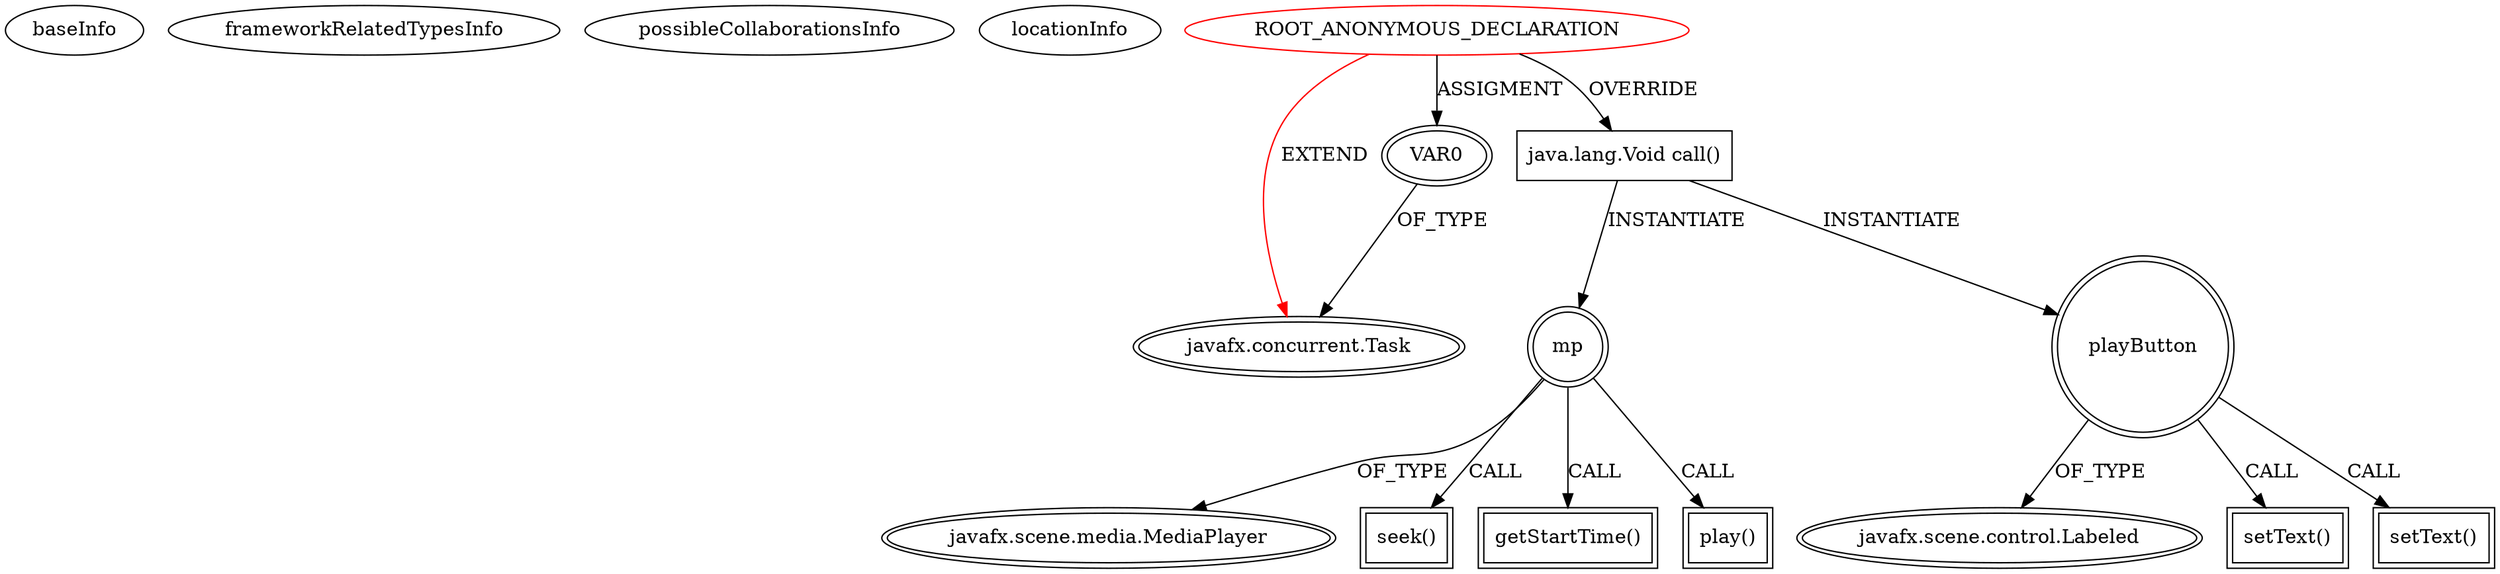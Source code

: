 digraph {
baseInfo[graphId=1610,category="extension_graph",isAnonymous=true,possibleRelation=false]
frameworkRelatedTypesInfo[0="javafx.concurrent.Task"]
possibleCollaborationsInfo[]
locationInfo[projectName="Williamgood-CST517-VR",filePath="/Williamgood-CST517-VR/CST517-VR-master/src/MediaControl.java",contextSignature="void runCommand(java.lang.String[])",graphId="1610"]
0[label="ROOT_ANONYMOUS_DECLARATION",vertexType="ROOT_ANONYMOUS_DECLARATION",isFrameworkType=false,color=red]
1[label="javafx.concurrent.Task",vertexType="FRAMEWORK_CLASS_TYPE",isFrameworkType=true,peripheries=2]
2[label="VAR0",vertexType="OUTSIDE_VARIABLE_EXPRESION",isFrameworkType=true,peripheries=2]
4[label="java.lang.Void call()",vertexType="OVERRIDING_METHOD_DECLARATION",isFrameworkType=false,shape=box]
5[label="mp",vertexType="VARIABLE_EXPRESION",isFrameworkType=true,peripheries=2,shape=circle]
7[label="javafx.scene.media.MediaPlayer",vertexType="FRAMEWORK_CLASS_TYPE",isFrameworkType=true,peripheries=2]
6[label="seek()",vertexType="INSIDE_CALL",isFrameworkType=true,peripheries=2,shape=box]
9[label="getStartTime()",vertexType="INSIDE_CALL",isFrameworkType=true,peripheries=2,shape=box]
10[label="playButton",vertexType="VARIABLE_EXPRESION",isFrameworkType=true,peripheries=2,shape=circle]
12[label="javafx.scene.control.Labeled",vertexType="FRAMEWORK_CLASS_TYPE",isFrameworkType=true,peripheries=2]
11[label="setText()",vertexType="INSIDE_CALL",isFrameworkType=true,peripheries=2,shape=box]
14[label="play()",vertexType="INSIDE_CALL",isFrameworkType=true,peripheries=2,shape=box]
16[label="setText()",vertexType="INSIDE_CALL",isFrameworkType=true,peripheries=2,shape=box]
0->1[label="EXTEND",color=red]
0->2[label="ASSIGMENT"]
2->1[label="OF_TYPE"]
0->4[label="OVERRIDE"]
4->5[label="INSTANTIATE"]
5->7[label="OF_TYPE"]
5->6[label="CALL"]
5->9[label="CALL"]
4->10[label="INSTANTIATE"]
10->12[label="OF_TYPE"]
10->11[label="CALL"]
5->14[label="CALL"]
10->16[label="CALL"]
}
